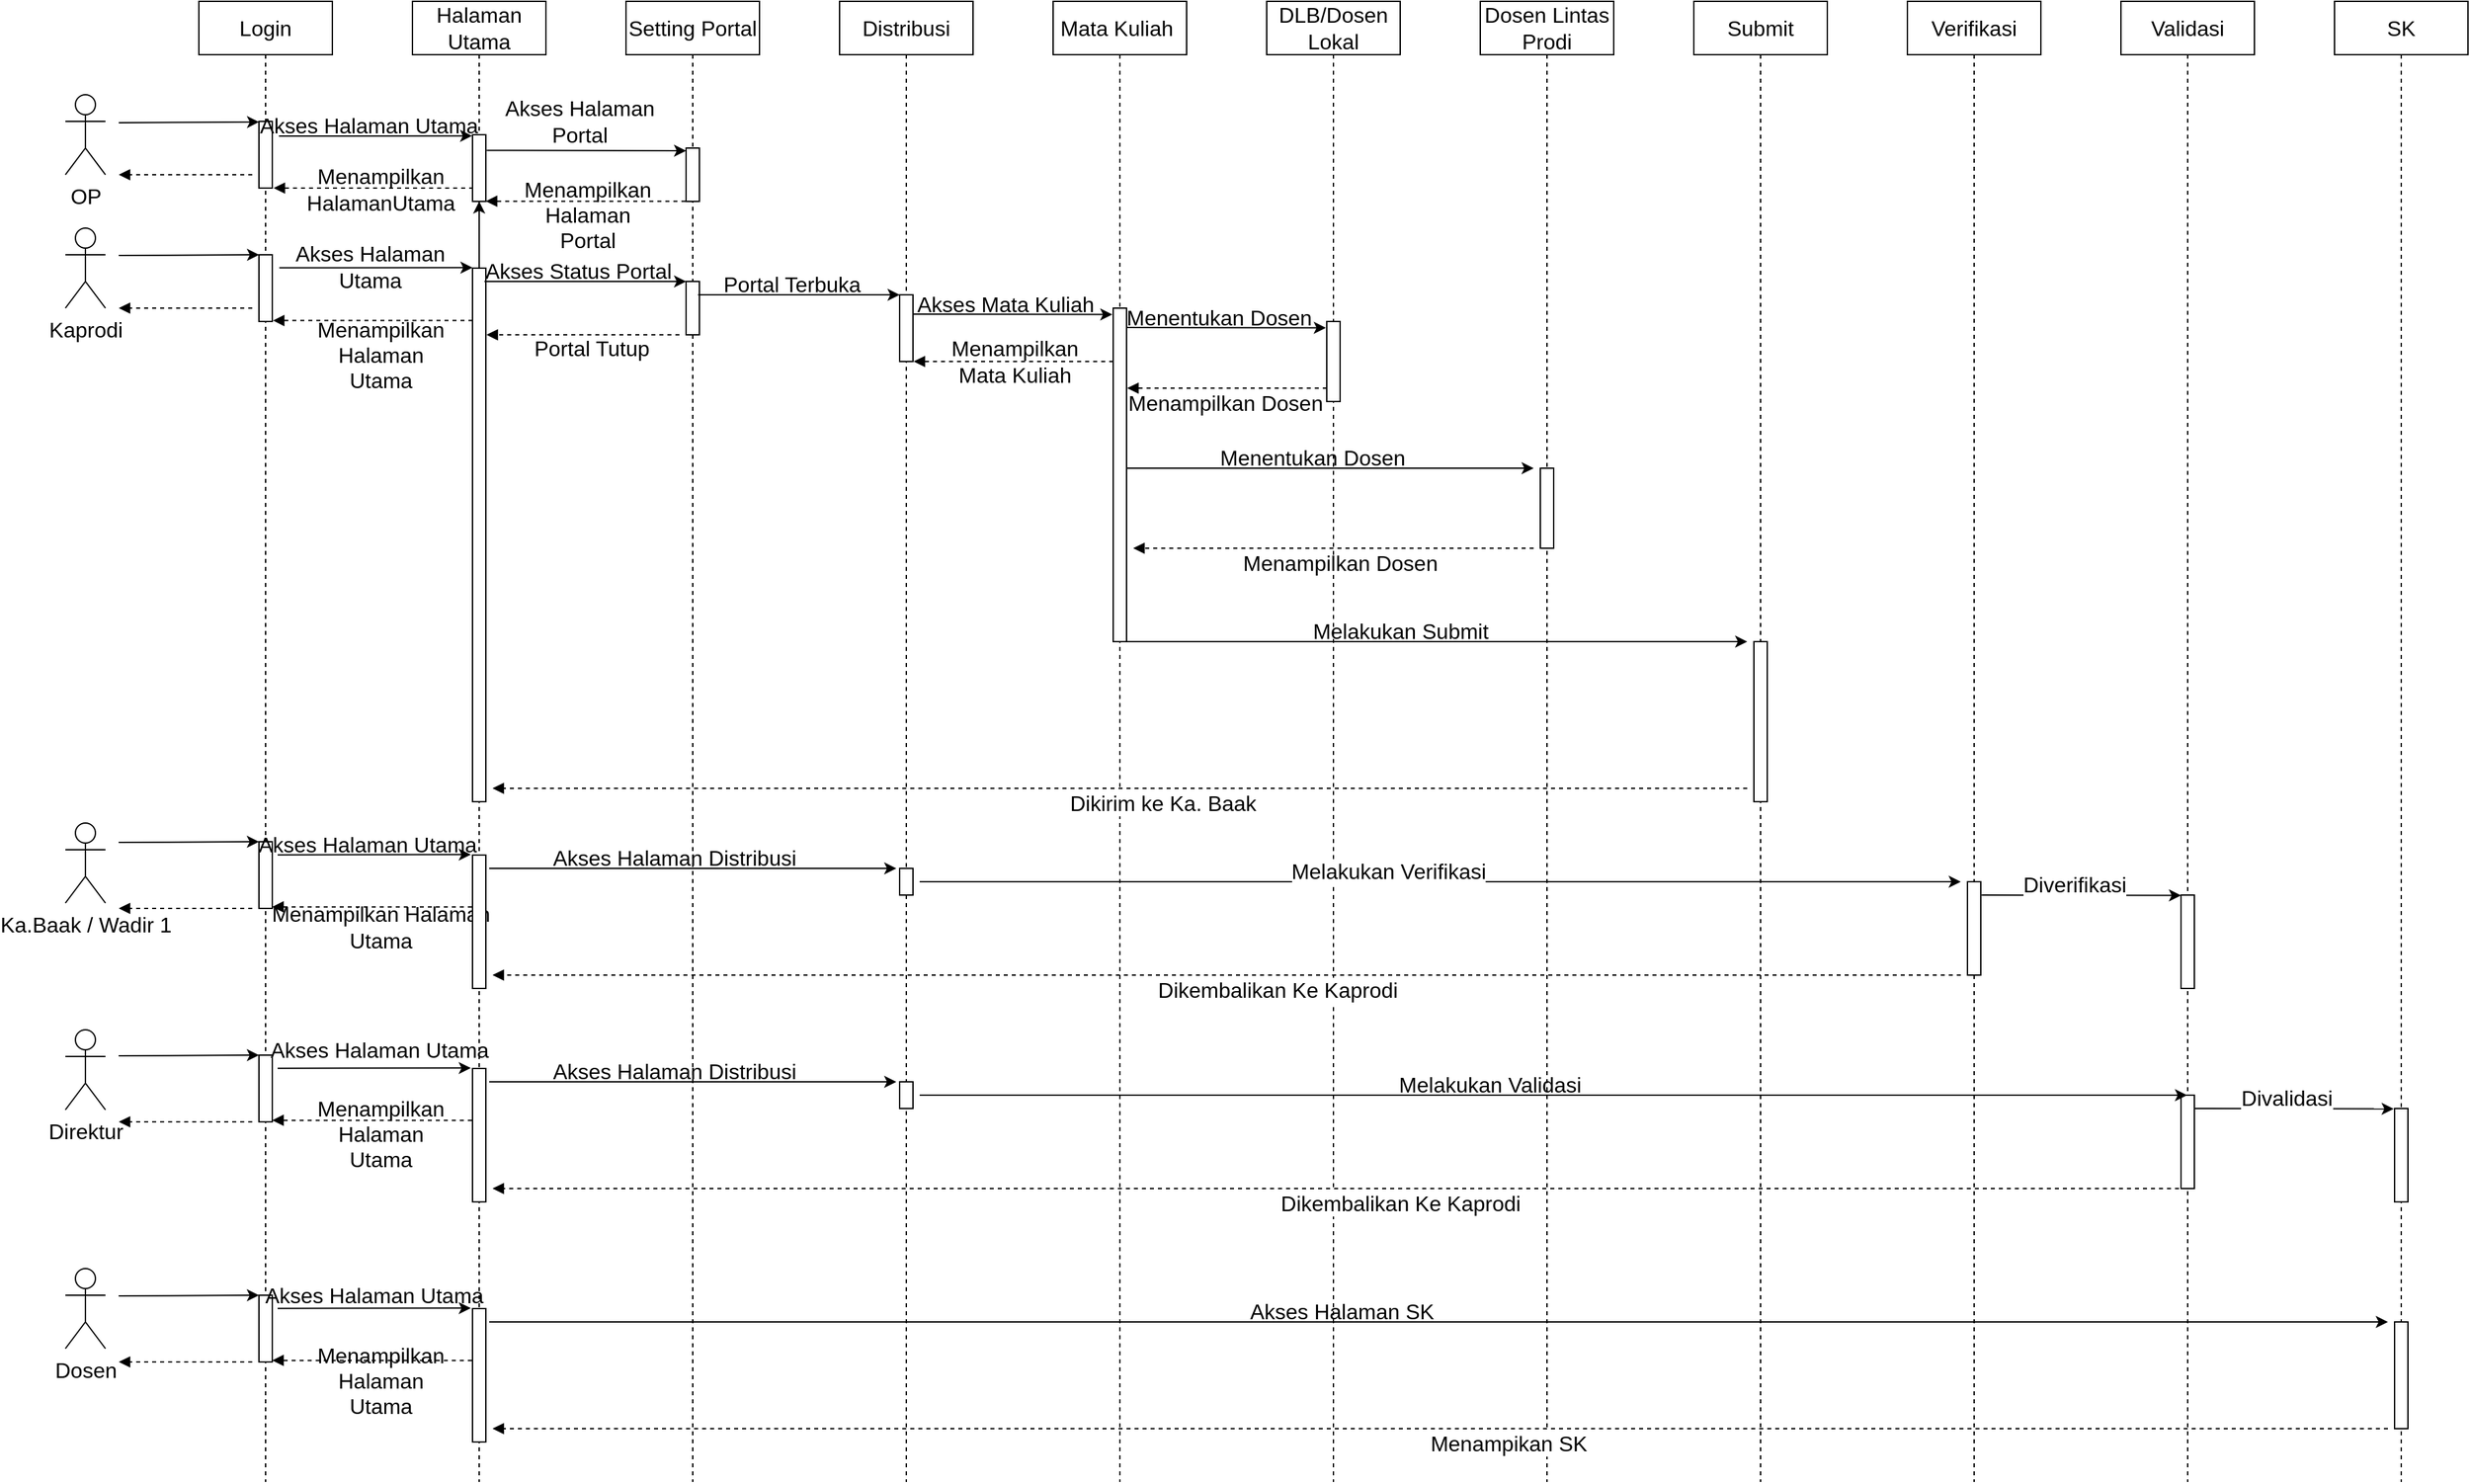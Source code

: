 <mxfile version="16.5.1" type="device"><diagram id="aDqtxplYWgyUtI65e_rZ" name="Page-1"><mxGraphModel dx="2170" dy="1408" grid="1" gridSize="10" guides="1" tooltips="1" connect="1" arrows="1" fold="1" page="1" pageScale="1" pageWidth="827" pageHeight="1169" math="0" shadow="0"><root><mxCell id="0"/><mxCell id="1" parent="0"/><mxCell id="K8cUr4ATKNlt2smM0Zuc-5" value="Login" style="shape=umlLifeline;perimeter=lifelinePerimeter;whiteSpace=wrap;html=1;container=1;collapsible=0;recursiveResize=0;outlineConnect=0;fontSize=16;" vertex="1" parent="1"><mxGeometry x="170" y="10" width="100" height="1110" as="geometry"/></mxCell><mxCell id="K8cUr4ATKNlt2smM0Zuc-6" value="" style="html=1;points=[];perimeter=orthogonalPerimeter;fontSize=16;" vertex="1" parent="K8cUr4ATKNlt2smM0Zuc-5"><mxGeometry x="45" y="90" width="10" height="50" as="geometry"/></mxCell><mxCell id="K8cUr4ATKNlt2smM0Zuc-42" value="" style="html=1;points=[];perimeter=orthogonalPerimeter;fontSize=16;" vertex="1" parent="K8cUr4ATKNlt2smM0Zuc-5"><mxGeometry x="45" y="190" width="10" height="50" as="geometry"/></mxCell><mxCell id="K8cUr4ATKNlt2smM0Zuc-49" value="" style="html=1;verticalAlign=bottom;labelBackgroundColor=none;endArrow=block;endFill=1;dashed=1;rounded=0;fontSize=16;" edge="1" parent="K8cUr4ATKNlt2smM0Zuc-5"><mxGeometry width="160" relative="1" as="geometry"><mxPoint x="40.0" y="230" as="sourcePoint"/><mxPoint x="-60" y="230" as="targetPoint"/></mxGeometry></mxCell><mxCell id="K8cUr4ATKNlt2smM0Zuc-110" value="" style="html=1;points=[];perimeter=orthogonalPerimeter;fontSize=16;" vertex="1" parent="K8cUr4ATKNlt2smM0Zuc-5"><mxGeometry x="45" y="630" width="10" height="50" as="geometry"/></mxCell><mxCell id="K8cUr4ATKNlt2smM0Zuc-113" style="edgeStyle=none;rounded=0;orthogonalLoop=1;jettySize=auto;html=1;entryX=0.01;entryY=0.009;entryDx=0;entryDy=0;entryPerimeter=0;fontSize=16;" edge="1" parent="K8cUr4ATKNlt2smM0Zuc-5"><mxGeometry relative="1" as="geometry"><mxPoint x="-60.1" y="630.55" as="sourcePoint"/><mxPoint x="45.0" y="630.0" as="targetPoint"/></mxGeometry></mxCell><mxCell id="K8cUr4ATKNlt2smM0Zuc-128" value="" style="endArrow=classic;html=1;rounded=0;entryX=-0.027;entryY=0.017;entryDx=0;entryDy=0;entryPerimeter=0;fontSize=16;" edge="1" parent="K8cUr4ATKNlt2smM0Zuc-5"><mxGeometry width="50" height="50" relative="1" as="geometry"><mxPoint x="59" y="639.82" as="sourcePoint"/><mxPoint x="203.73" y="639.67" as="targetPoint"/><Array as="points"/></mxGeometry></mxCell><mxCell id="K8cUr4ATKNlt2smM0Zuc-129" value="Akses Halaman Utama" style="edgeLabel;html=1;align=center;verticalAlign=middle;resizable=0;points=[];fontSize=16;labelBackgroundColor=none;" vertex="1" connectable="0" parent="K8cUr4ATKNlt2smM0Zuc-128"><mxGeometry x="-0.105" relative="1" as="geometry"><mxPoint x="2" y="-8" as="offset"/></mxGeometry></mxCell><mxCell id="K8cUr4ATKNlt2smM0Zuc-130" value="" style="html=1;verticalAlign=bottom;labelBackgroundColor=none;endArrow=block;endFill=1;dashed=1;rounded=0;fontSize=16;" edge="1" parent="K8cUr4ATKNlt2smM0Zuc-5"><mxGeometry width="160" relative="1" as="geometry"><mxPoint x="204.5" y="678.82" as="sourcePoint"/><mxPoint x="55" y="678.82" as="targetPoint"/></mxGeometry></mxCell><mxCell id="K8cUr4ATKNlt2smM0Zuc-131" value="Menampilkan Halaman&lt;br style=&quot;font-size: 16px;&quot;&gt;Utama" style="edgeLabel;html=1;align=center;verticalAlign=middle;resizable=0;points=[];fontSize=16;labelBackgroundColor=none;" vertex="1" connectable="0" parent="K8cUr4ATKNlt2smM0Zuc-130"><mxGeometry x="-0.078" y="1" relative="1" as="geometry"><mxPoint y="14" as="offset"/></mxGeometry></mxCell><mxCell id="K8cUr4ATKNlt2smM0Zuc-7" value="Halaman Utama" style="shape=umlLifeline;perimeter=lifelinePerimeter;whiteSpace=wrap;html=1;container=1;collapsible=0;recursiveResize=0;outlineConnect=0;fontSize=16;" vertex="1" parent="1"><mxGeometry x="330" y="10" width="100" height="1110" as="geometry"/></mxCell><mxCell id="K8cUr4ATKNlt2smM0Zuc-8" value="" style="html=1;points=[];perimeter=orthogonalPerimeter;fontSize=16;" vertex="1" parent="K8cUr4ATKNlt2smM0Zuc-7"><mxGeometry x="45" y="100" width="10" height="50" as="geometry"/></mxCell><mxCell id="K8cUr4ATKNlt2smM0Zuc-117" value="" style="edgeStyle=none;rounded=0;orthogonalLoop=1;jettySize=auto;html=1;fontSize=16;" edge="1" parent="K8cUr4ATKNlt2smM0Zuc-7" source="K8cUr4ATKNlt2smM0Zuc-50" target="K8cUr4ATKNlt2smM0Zuc-8"><mxGeometry relative="1" as="geometry"/></mxCell><mxCell id="K8cUr4ATKNlt2smM0Zuc-50" value="" style="html=1;points=[];perimeter=orthogonalPerimeter;fontSize=16;" vertex="1" parent="K8cUr4ATKNlt2smM0Zuc-7"><mxGeometry x="45" y="200" width="10" height="400" as="geometry"/></mxCell><mxCell id="K8cUr4ATKNlt2smM0Zuc-60" value="" style="endArrow=classic;html=1;rounded=0;entryX=-0.027;entryY=0.017;entryDx=0;entryDy=0;entryPerimeter=0;fontSize=16;" edge="1" parent="K8cUr4ATKNlt2smM0Zuc-7"><mxGeometry width="50" height="50" relative="1" as="geometry"><mxPoint x="-99.73" y="199.79" as="sourcePoint"/><mxPoint x="45.0" y="199.64" as="targetPoint"/><Array as="points"/></mxGeometry></mxCell><mxCell id="K8cUr4ATKNlt2smM0Zuc-61" value="Akses Halaman&lt;br&gt;Utama" style="edgeLabel;html=1;align=center;verticalAlign=middle;resizable=0;points=[];fontSize=16;labelBackgroundColor=none;" vertex="1" connectable="0" parent="K8cUr4ATKNlt2smM0Zuc-60"><mxGeometry x="-0.105" relative="1" as="geometry"><mxPoint x="2" y="-1" as="offset"/></mxGeometry></mxCell><mxCell id="K8cUr4ATKNlt2smM0Zuc-118" value="" style="html=1;points=[];perimeter=orthogonalPerimeter;fontSize=16;" vertex="1" parent="K8cUr4ATKNlt2smM0Zuc-7"><mxGeometry x="45" y="640" width="10" height="100" as="geometry"/></mxCell><mxCell id="K8cUr4ATKNlt2smM0Zuc-9" value="Setting Portal" style="shape=umlLifeline;perimeter=lifelinePerimeter;whiteSpace=wrap;html=1;container=1;collapsible=0;recursiveResize=0;outlineConnect=0;fontSize=16;" vertex="1" parent="1"><mxGeometry x="490" y="10" width="100" height="1110" as="geometry"/></mxCell><mxCell id="K8cUr4ATKNlt2smM0Zuc-10" value="" style="html=1;points=[];perimeter=orthogonalPerimeter;fontSize=16;" vertex="1" parent="K8cUr4ATKNlt2smM0Zuc-9"><mxGeometry x="45" y="110" width="10" height="40" as="geometry"/></mxCell><mxCell id="K8cUr4ATKNlt2smM0Zuc-55" value="" style="html=1;points=[];perimeter=orthogonalPerimeter;fontSize=16;" vertex="1" parent="K8cUr4ATKNlt2smM0Zuc-9"><mxGeometry x="45" y="210" width="10" height="40" as="geometry"/></mxCell><mxCell id="K8cUr4ATKNlt2smM0Zuc-51" value="" style="endArrow=classic;html=1;rounded=0;entryX=-0.027;entryY=0.017;entryDx=0;entryDy=0;entryPerimeter=0;exitX=0.9;exitY=0.2;exitDx=0;exitDy=0;exitPerimeter=0;fontSize=16;" edge="1" parent="K8cUr4ATKNlt2smM0Zuc-9"><mxGeometry width="50" height="50" relative="1" as="geometry"><mxPoint x="-106" y="210" as="sourcePoint"/><mxPoint x="45" y="210.0" as="targetPoint"/><Array as="points"/></mxGeometry></mxCell><mxCell id="K8cUr4ATKNlt2smM0Zuc-52" value="Akses Status Portal" style="edgeLabel;html=1;align=center;verticalAlign=middle;resizable=0;points=[];fontSize=16;labelBackgroundColor=none;" vertex="1" connectable="0" parent="K8cUr4ATKNlt2smM0Zuc-51"><mxGeometry x="-0.105" relative="1" as="geometry"><mxPoint x="2" y="-8" as="offset"/></mxGeometry></mxCell><mxCell id="K8cUr4ATKNlt2smM0Zuc-11" value="Distribusi" style="shape=umlLifeline;perimeter=lifelinePerimeter;whiteSpace=wrap;html=1;container=1;collapsible=0;recursiveResize=0;outlineConnect=0;fontSize=16;" vertex="1" parent="1"><mxGeometry x="650" y="10" width="100" height="1110" as="geometry"/></mxCell><mxCell id="K8cUr4ATKNlt2smM0Zuc-12" value="" style="html=1;points=[];perimeter=orthogonalPerimeter;fontSize=16;" vertex="1" parent="K8cUr4ATKNlt2smM0Zuc-11"><mxGeometry x="45" y="220" width="10" height="50" as="geometry"/></mxCell><mxCell id="K8cUr4ATKNlt2smM0Zuc-56" value="" style="endArrow=classic;html=1;rounded=0;entryX=-0.027;entryY=0.017;entryDx=0;entryDy=0;entryPerimeter=0;exitX=0.9;exitY=0.2;exitDx=0;exitDy=0;exitPerimeter=0;fontSize=16;" edge="1" parent="K8cUr4ATKNlt2smM0Zuc-11"><mxGeometry width="50" height="50" relative="1" as="geometry"><mxPoint x="-106.0" y="220" as="sourcePoint"/><mxPoint x="45" y="220" as="targetPoint"/><Array as="points"/></mxGeometry></mxCell><mxCell id="K8cUr4ATKNlt2smM0Zuc-57" value="Portal Terbuka" style="edgeLabel;html=1;align=center;verticalAlign=middle;resizable=0;points=[];fontSize=16;labelBackgroundColor=none;" vertex="1" connectable="0" parent="K8cUr4ATKNlt2smM0Zuc-56"><mxGeometry x="-0.105" relative="1" as="geometry"><mxPoint x="2" y="-8" as="offset"/></mxGeometry></mxCell><mxCell id="K8cUr4ATKNlt2smM0Zuc-132" value="" style="html=1;points=[];perimeter=orthogonalPerimeter;fontSize=16;" vertex="1" parent="K8cUr4ATKNlt2smM0Zuc-11"><mxGeometry x="45" y="650" width="10" height="20" as="geometry"/></mxCell><mxCell id="K8cUr4ATKNlt2smM0Zuc-13" value="Mata Kuliah&amp;nbsp;" style="shape=umlLifeline;perimeter=lifelinePerimeter;whiteSpace=wrap;html=1;container=1;collapsible=0;recursiveResize=0;outlineConnect=0;fontSize=16;" vertex="1" parent="1"><mxGeometry x="810" y="10" width="100" height="1110" as="geometry"/></mxCell><mxCell id="K8cUr4ATKNlt2smM0Zuc-15" value="DLB/Dosen Lokal" style="shape=umlLifeline;perimeter=lifelinePerimeter;whiteSpace=wrap;html=1;container=1;collapsible=0;recursiveResize=0;outlineConnect=0;fontSize=16;" vertex="1" parent="1"><mxGeometry x="970" y="10" width="100" height="1110" as="geometry"/></mxCell><mxCell id="K8cUr4ATKNlt2smM0Zuc-16" value="" style="html=1;points=[];perimeter=orthogonalPerimeter;fontSize=16;" vertex="1" parent="K8cUr4ATKNlt2smM0Zuc-15"><mxGeometry x="45" y="240" width="10" height="60" as="geometry"/></mxCell><mxCell id="K8cUr4ATKNlt2smM0Zuc-17" value="Dosen Lintas Prodi" style="shape=umlLifeline;perimeter=lifelinePerimeter;whiteSpace=wrap;html=1;container=1;collapsible=0;recursiveResize=0;outlineConnect=0;fontSize=16;" vertex="1" parent="1"><mxGeometry x="1130" y="10" width="100" height="1110" as="geometry"/></mxCell><mxCell id="K8cUr4ATKNlt2smM0Zuc-19" value="Submit" style="shape=umlLifeline;perimeter=lifelinePerimeter;whiteSpace=wrap;html=1;container=1;collapsible=0;recursiveResize=0;outlineConnect=0;fontSize=16;" vertex="1" parent="1"><mxGeometry x="1290" y="10" width="100" height="1110" as="geometry"/></mxCell><mxCell id="K8cUr4ATKNlt2smM0Zuc-21" value="Verifikasi" style="shape=umlLifeline;perimeter=lifelinePerimeter;whiteSpace=wrap;html=1;container=1;collapsible=0;recursiveResize=0;outlineConnect=0;fontSize=16;" vertex="1" parent="1"><mxGeometry x="1450" y="10" width="100" height="1110" as="geometry"/></mxCell><mxCell id="K8cUr4ATKNlt2smM0Zuc-22" value="" style="html=1;points=[];perimeter=orthogonalPerimeter;fontSize=16;" vertex="1" parent="K8cUr4ATKNlt2smM0Zuc-21"><mxGeometry x="45" y="660" width="10" height="70" as="geometry"/></mxCell><mxCell id="K8cUr4ATKNlt2smM0Zuc-29" style="edgeStyle=none;rounded=0;orthogonalLoop=1;jettySize=auto;html=1;entryX=0.01;entryY=0.009;entryDx=0;entryDy=0;entryPerimeter=0;fontSize=16;" edge="1" parent="1" target="K8cUr4ATKNlt2smM0Zuc-6"><mxGeometry relative="1" as="geometry"><mxPoint x="110" y="101" as="sourcePoint"/><mxPoint x="210" y="110" as="targetPoint"/></mxGeometry></mxCell><mxCell id="K8cUr4ATKNlt2smM0Zuc-24" value="OP" style="shape=umlActor;verticalLabelPosition=bottom;verticalAlign=top;html=1;outlineConnect=0;fontSize=16;" vertex="1" parent="1"><mxGeometry x="70" y="80" width="30" height="60" as="geometry"/></mxCell><mxCell id="K8cUr4ATKNlt2smM0Zuc-31" value="" style="html=1;verticalAlign=bottom;labelBackgroundColor=none;endArrow=block;endFill=1;dashed=1;rounded=0;fontSize=16;" edge="1" parent="1"><mxGeometry width="160" relative="1" as="geometry"><mxPoint x="210" y="140" as="sourcePoint"/><mxPoint x="110" y="140" as="targetPoint"/></mxGeometry></mxCell><mxCell id="K8cUr4ATKNlt2smM0Zuc-32" value="" style="endArrow=classic;html=1;rounded=0;entryX=-0.027;entryY=0.017;entryDx=0;entryDy=0;entryPerimeter=0;fontSize=16;" edge="1" parent="1" target="K8cUr4ATKNlt2smM0Zuc-8"><mxGeometry width="50" height="50" relative="1" as="geometry"><mxPoint x="230" y="111" as="sourcePoint"/><mxPoint x="330" y="110" as="targetPoint"/><Array as="points"/></mxGeometry></mxCell><mxCell id="K8cUr4ATKNlt2smM0Zuc-33" value="Akses Halaman Utama" style="edgeLabel;html=1;align=center;verticalAlign=middle;resizable=0;points=[];fontSize=16;labelBackgroundColor=none;" vertex="1" connectable="0" parent="K8cUr4ATKNlt2smM0Zuc-32"><mxGeometry x="-0.105" relative="1" as="geometry"><mxPoint x="2" y="-8" as="offset"/></mxGeometry></mxCell><mxCell id="K8cUr4ATKNlt2smM0Zuc-34" value="" style="html=1;verticalAlign=bottom;labelBackgroundColor=none;endArrow=block;endFill=1;dashed=1;rounded=0;fontSize=16;" edge="1" parent="1"><mxGeometry width="160" relative="1" as="geometry"><mxPoint x="375.5" y="150" as="sourcePoint"/><mxPoint x="226" y="150" as="targetPoint"/></mxGeometry></mxCell><mxCell id="K8cUr4ATKNlt2smM0Zuc-36" value="Menampilkan &lt;br&gt;HalamanUtama" style="edgeLabel;html=1;align=center;verticalAlign=middle;resizable=0;points=[];fontSize=16;labelBackgroundColor=none;" vertex="1" connectable="0" parent="K8cUr4ATKNlt2smM0Zuc-34"><mxGeometry x="-0.078" y="1" relative="1" as="geometry"><mxPoint x="-1" as="offset"/></mxGeometry></mxCell><mxCell id="K8cUr4ATKNlt2smM0Zuc-37" value="" style="endArrow=classic;html=1;rounded=0;exitX=1.04;exitY=0.098;exitDx=0;exitDy=0;exitPerimeter=0;entryX=-0.027;entryY=0.017;entryDx=0;entryDy=0;entryPerimeter=0;fontSize=16;" edge="1" parent="1"><mxGeometry width="50" height="50" relative="1" as="geometry"><mxPoint x="385.67" y="121.76" as="sourcePoint"/><mxPoint x="535" y="122.04" as="targetPoint"/><Array as="points"/></mxGeometry></mxCell><mxCell id="K8cUr4ATKNlt2smM0Zuc-38" value="Akses Halaman &lt;br&gt;Portal" style="edgeLabel;html=1;align=center;verticalAlign=middle;resizable=0;points=[];fontSize=16;labelBackgroundColor=none;" vertex="1" connectable="0" parent="K8cUr4ATKNlt2smM0Zuc-37"><mxGeometry x="-0.105" relative="1" as="geometry"><mxPoint x="2" y="-22" as="offset"/></mxGeometry></mxCell><mxCell id="K8cUr4ATKNlt2smM0Zuc-40" value="" style="html=1;verticalAlign=bottom;labelBackgroundColor=none;endArrow=block;endFill=1;dashed=1;rounded=0;fontSize=16;" edge="1" parent="1"><mxGeometry width="160" relative="1" as="geometry"><mxPoint x="534.5" y="159.82" as="sourcePoint"/><mxPoint x="385" y="159.82" as="targetPoint"/></mxGeometry></mxCell><mxCell id="K8cUr4ATKNlt2smM0Zuc-41" value="Menampilkan &lt;br&gt;Halaman&lt;br style=&quot;font-size: 16px&quot;&gt;Portal" style="edgeLabel;html=1;align=center;verticalAlign=middle;resizable=0;points=[];fontSize=16;labelBackgroundColor=none;" vertex="1" connectable="0" parent="K8cUr4ATKNlt2smM0Zuc-40"><mxGeometry x="-0.078" y="1" relative="1" as="geometry"><mxPoint x="-5" y="9" as="offset"/></mxGeometry></mxCell><mxCell id="K8cUr4ATKNlt2smM0Zuc-46" value="Kaprodi" style="shape=umlActor;verticalLabelPosition=bottom;verticalAlign=top;html=1;outlineConnect=0;fontSize=16;" vertex="1" parent="1"><mxGeometry x="70" y="180" width="30" height="60" as="geometry"/></mxCell><mxCell id="K8cUr4ATKNlt2smM0Zuc-48" style="edgeStyle=none;rounded=0;orthogonalLoop=1;jettySize=auto;html=1;entryX=0.01;entryY=0.009;entryDx=0;entryDy=0;entryPerimeter=0;fontSize=16;" edge="1" parent="1"><mxGeometry relative="1" as="geometry"><mxPoint x="110" y="200.55" as="sourcePoint"/><mxPoint x="215.1" y="200.0" as="targetPoint"/></mxGeometry></mxCell><mxCell id="K8cUr4ATKNlt2smM0Zuc-62" value="" style="html=1;verticalAlign=bottom;labelBackgroundColor=none;endArrow=block;endFill=1;dashed=1;rounded=0;fontSize=16;" edge="1" parent="1"><mxGeometry width="160" relative="1" as="geometry"><mxPoint x="375.0" y="249.29" as="sourcePoint"/><mxPoint x="225.5" y="249.29" as="targetPoint"/></mxGeometry></mxCell><mxCell id="K8cUr4ATKNlt2smM0Zuc-63" value="Menampilkan &lt;br&gt;Halaman&lt;br style=&quot;font-size: 16px&quot;&gt;Utama" style="edgeLabel;html=1;align=center;verticalAlign=middle;resizable=0;points=[];fontSize=16;labelBackgroundColor=none;" vertex="1" connectable="0" parent="K8cUr4ATKNlt2smM0Zuc-62"><mxGeometry x="-0.078" y="1" relative="1" as="geometry"><mxPoint y="24" as="offset"/></mxGeometry></mxCell><mxCell id="K8cUr4ATKNlt2smM0Zuc-53" value="" style="html=1;verticalAlign=bottom;labelBackgroundColor=none;endArrow=block;endFill=1;dashed=1;rounded=0;fontSize=16;" edge="1" parent="1"><mxGeometry width="160" relative="1" as="geometry"><mxPoint x="530" y="260" as="sourcePoint"/><mxPoint x="385.5" y="260" as="targetPoint"/></mxGeometry></mxCell><mxCell id="K8cUr4ATKNlt2smM0Zuc-54" value="Portal Tutup" style="edgeLabel;html=1;align=center;verticalAlign=middle;resizable=0;points=[];fontSize=16;labelBackgroundColor=none;" vertex="1" connectable="0" parent="K8cUr4ATKNlt2smM0Zuc-53"><mxGeometry x="-0.078" y="1" relative="1" as="geometry"><mxPoint y="9" as="offset"/></mxGeometry></mxCell><mxCell id="K8cUr4ATKNlt2smM0Zuc-14" value="" style="html=1;points=[];perimeter=orthogonalPerimeter;fontSize=16;" vertex="1" parent="1"><mxGeometry x="855" y="240" width="10" height="250" as="geometry"/></mxCell><mxCell id="K8cUr4ATKNlt2smM0Zuc-65" value="" style="endArrow=classic;html=1;rounded=0;exitX=1.04;exitY=0.098;exitDx=0;exitDy=0;exitPerimeter=0;entryX=-0.027;entryY=0.017;entryDx=0;entryDy=0;entryPerimeter=0;fontSize=16;" edge="1" parent="1"><mxGeometry width="50" height="50" relative="1" as="geometry"><mxPoint x="705" y="244.5" as="sourcePoint"/><mxPoint x="854.33" y="244.78" as="targetPoint"/><Array as="points"/></mxGeometry></mxCell><mxCell id="K8cUr4ATKNlt2smM0Zuc-66" value="Akses Mata Kuliah" style="edgeLabel;html=1;align=center;verticalAlign=middle;resizable=0;points=[];fontSize=16;labelBackgroundColor=none;" vertex="1" connectable="0" parent="K8cUr4ATKNlt2smM0Zuc-65"><mxGeometry x="-0.105" relative="1" as="geometry"><mxPoint x="2" y="-8" as="offset"/></mxGeometry></mxCell><mxCell id="K8cUr4ATKNlt2smM0Zuc-68" value="" style="html=1;verticalAlign=bottom;labelBackgroundColor=none;endArrow=block;endFill=1;dashed=1;rounded=0;fontSize=16;" edge="1" parent="1"><mxGeometry width="160" relative="1" as="geometry"><mxPoint x="855" y="280.0" as="sourcePoint"/><mxPoint x="705.5" y="280.0" as="targetPoint"/></mxGeometry></mxCell><mxCell id="K8cUr4ATKNlt2smM0Zuc-69" value="Menampilkan &lt;br&gt;Mata Kuliah" style="edgeLabel;html=1;align=center;verticalAlign=middle;resizable=0;points=[];fontSize=16;labelBackgroundColor=none;" vertex="1" connectable="0" parent="K8cUr4ATKNlt2smM0Zuc-68"><mxGeometry x="-0.078" y="1" relative="1" as="geometry"><mxPoint x="-5" y="-1" as="offset"/></mxGeometry></mxCell><mxCell id="K8cUr4ATKNlt2smM0Zuc-75" value="" style="endArrow=classic;html=1;rounded=0;exitX=1.04;exitY=0.098;exitDx=0;exitDy=0;exitPerimeter=0;entryX=-0.027;entryY=0.017;entryDx=0;entryDy=0;entryPerimeter=0;fontSize=16;" edge="1" parent="1"><mxGeometry width="50" height="50" relative="1" as="geometry"><mxPoint x="865" y="254.5" as="sourcePoint"/><mxPoint x="1014.33" y="254.78" as="targetPoint"/><Array as="points"/></mxGeometry></mxCell><mxCell id="K8cUr4ATKNlt2smM0Zuc-76" value="Menentukan Dosen" style="edgeLabel;html=1;align=center;verticalAlign=middle;resizable=0;points=[];fontSize=16;labelBackgroundColor=none;" vertex="1" connectable="0" parent="K8cUr4ATKNlt2smM0Zuc-75"><mxGeometry x="-0.105" relative="1" as="geometry"><mxPoint x="2" y="-8" as="offset"/></mxGeometry></mxCell><mxCell id="K8cUr4ATKNlt2smM0Zuc-77" value="" style="html=1;verticalAlign=bottom;labelBackgroundColor=none;endArrow=block;endFill=1;dashed=1;rounded=0;fontSize=16;" edge="1" parent="1"><mxGeometry width="160" relative="1" as="geometry"><mxPoint x="1015" y="300" as="sourcePoint"/><mxPoint x="865.5" y="300" as="targetPoint"/></mxGeometry></mxCell><mxCell id="K8cUr4ATKNlt2smM0Zuc-78" value="Menampilkan Dosen&amp;nbsp;" style="edgeLabel;html=1;align=center;verticalAlign=middle;resizable=0;points=[];fontSize=16;labelBackgroundColor=none;" vertex="1" connectable="0" parent="K8cUr4ATKNlt2smM0Zuc-77"><mxGeometry x="-0.078" y="1" relative="1" as="geometry"><mxPoint x="-5" y="10" as="offset"/></mxGeometry></mxCell><mxCell id="K8cUr4ATKNlt2smM0Zuc-18" value="" style="html=1;points=[];perimeter=orthogonalPerimeter;fontSize=16;" vertex="1" parent="1"><mxGeometry x="1175" y="360" width="10" height="60" as="geometry"/></mxCell><mxCell id="K8cUr4ATKNlt2smM0Zuc-83" value="" style="endArrow=classic;html=1;rounded=0;exitX=1.04;exitY=0.098;exitDx=0;exitDy=0;exitPerimeter=0;fontSize=16;" edge="1" parent="1"><mxGeometry width="50" height="50" relative="1" as="geometry"><mxPoint x="865" y="360" as="sourcePoint"/><mxPoint x="1170" y="360" as="targetPoint"/><Array as="points"/></mxGeometry></mxCell><mxCell id="K8cUr4ATKNlt2smM0Zuc-84" value="Menentukan Dosen" style="edgeLabel;html=1;align=center;verticalAlign=middle;resizable=0;points=[];fontSize=16;labelBackgroundColor=none;" vertex="1" connectable="0" parent="K8cUr4ATKNlt2smM0Zuc-83"><mxGeometry x="-0.105" relative="1" as="geometry"><mxPoint x="2" y="-8" as="offset"/></mxGeometry></mxCell><mxCell id="K8cUr4ATKNlt2smM0Zuc-85" value="" style="html=1;verticalAlign=bottom;labelBackgroundColor=none;endArrow=block;endFill=1;dashed=1;rounded=0;fontSize=16;" edge="1" parent="1"><mxGeometry width="160" relative="1" as="geometry"><mxPoint x="1170" y="420" as="sourcePoint"/><mxPoint x="870" y="420" as="targetPoint"/></mxGeometry></mxCell><mxCell id="K8cUr4ATKNlt2smM0Zuc-86" value="Menampilkan Dosen&amp;nbsp;" style="edgeLabel;html=1;align=center;verticalAlign=middle;resizable=0;points=[];fontSize=16;labelBackgroundColor=none;" vertex="1" connectable="0" parent="K8cUr4ATKNlt2smM0Zuc-85"><mxGeometry x="-0.078" y="1" relative="1" as="geometry"><mxPoint x="-5" y="10" as="offset"/></mxGeometry></mxCell><mxCell id="K8cUr4ATKNlt2smM0Zuc-20" value="" style="html=1;points=[];perimeter=orthogonalPerimeter;fontSize=16;" vertex="1" parent="1"><mxGeometry x="1335" y="490" width="10" height="120" as="geometry"/></mxCell><mxCell id="K8cUr4ATKNlt2smM0Zuc-87" value="" style="endArrow=classic;html=1;rounded=0;exitX=1.04;exitY=0.098;exitDx=0;exitDy=0;exitPerimeter=0;fontSize=16;" edge="1" parent="1"><mxGeometry width="50" height="50" relative="1" as="geometry"><mxPoint x="855" y="490" as="sourcePoint"/><mxPoint x="1330" y="490" as="targetPoint"/><Array as="points"/></mxGeometry></mxCell><mxCell id="K8cUr4ATKNlt2smM0Zuc-88" value="Melakukan Submit" style="edgeLabel;html=1;align=center;verticalAlign=middle;resizable=0;points=[];fontSize=16;labelBackgroundColor=none;" vertex="1" connectable="0" parent="K8cUr4ATKNlt2smM0Zuc-87"><mxGeometry x="-0.105" relative="1" as="geometry"><mxPoint x="2" y="-8" as="offset"/></mxGeometry></mxCell><mxCell id="K8cUr4ATKNlt2smM0Zuc-89" value="" style="html=1;verticalAlign=bottom;labelBackgroundColor=none;endArrow=block;endFill=1;dashed=1;rounded=0;fontSize=16;" edge="1" parent="1"><mxGeometry width="160" relative="1" as="geometry"><mxPoint x="1330" y="600" as="sourcePoint"/><mxPoint x="390" y="600" as="targetPoint"/></mxGeometry></mxCell><mxCell id="K8cUr4ATKNlt2smM0Zuc-90" value="Dikirim ke Ka. Baak" style="edgeLabel;html=1;align=center;verticalAlign=middle;resizable=0;points=[];fontSize=16;" vertex="1" connectable="0" parent="K8cUr4ATKNlt2smM0Zuc-89"><mxGeometry x="-0.078" y="1" relative="1" as="geometry"><mxPoint x="-5" y="10" as="offset"/></mxGeometry></mxCell><mxCell id="K8cUr4ATKNlt2smM0Zuc-109" value="Ka.Baak / Wadir 1" style="shape=umlActor;verticalLabelPosition=bottom;verticalAlign=top;html=1;outlineConnect=0;fontSize=16;" vertex="1" parent="1"><mxGeometry x="70" y="626" width="30" height="60" as="geometry"/></mxCell><mxCell id="K8cUr4ATKNlt2smM0Zuc-116" value="" style="html=1;verticalAlign=bottom;labelBackgroundColor=none;endArrow=block;endFill=1;dashed=1;rounded=0;fontSize=16;" edge="1" parent="1"><mxGeometry width="160" relative="1" as="geometry"><mxPoint x="210" y="690" as="sourcePoint"/><mxPoint x="110" y="690" as="targetPoint"/></mxGeometry></mxCell><mxCell id="K8cUr4ATKNlt2smM0Zuc-135" value="" style="endArrow=classic;html=1;rounded=0;exitX=1.04;exitY=0.098;exitDx=0;exitDy=0;exitPerimeter=0;fontSize=16;" edge="1" parent="1"><mxGeometry width="50" height="50" relative="1" as="geometry"><mxPoint x="387.5" y="660" as="sourcePoint"/><mxPoint x="692.5" y="660" as="targetPoint"/><Array as="points"/></mxGeometry></mxCell><mxCell id="K8cUr4ATKNlt2smM0Zuc-136" value="Akses Halaman Distribusi" style="edgeLabel;html=1;align=center;verticalAlign=middle;resizable=0;points=[];fontSize=16;labelBackgroundColor=none;" vertex="1" connectable="0" parent="K8cUr4ATKNlt2smM0Zuc-135"><mxGeometry x="-0.105" relative="1" as="geometry"><mxPoint x="2" y="-8" as="offset"/></mxGeometry></mxCell><mxCell id="K8cUr4ATKNlt2smM0Zuc-137" value="" style="endArrow=classic;html=1;rounded=0;fontSize=16;" edge="1" parent="1"><mxGeometry width="50" height="50" relative="1" as="geometry"><mxPoint x="710" y="670" as="sourcePoint"/><mxPoint x="1490" y="670" as="targetPoint"/><Array as="points"/></mxGeometry></mxCell><mxCell id="K8cUr4ATKNlt2smM0Zuc-138" value="Melakukan Verifikasi" style="edgeLabel;html=1;align=center;verticalAlign=middle;resizable=0;points=[];fontSize=16;" vertex="1" connectable="0" parent="K8cUr4ATKNlt2smM0Zuc-137"><mxGeometry x="-0.105" relative="1" as="geometry"><mxPoint x="2" y="-8" as="offset"/></mxGeometry></mxCell><mxCell id="K8cUr4ATKNlt2smM0Zuc-145" value="Validasi" style="shape=umlLifeline;perimeter=lifelinePerimeter;whiteSpace=wrap;html=1;container=1;collapsible=0;recursiveResize=0;outlineConnect=0;fontSize=16;" vertex="1" parent="1"><mxGeometry x="1610" y="10" width="100" height="1110" as="geometry"/></mxCell><mxCell id="K8cUr4ATKNlt2smM0Zuc-146" value="" style="html=1;points=[];perimeter=orthogonalPerimeter;fontSize=16;" vertex="1" parent="K8cUr4ATKNlt2smM0Zuc-145"><mxGeometry x="45" y="670" width="10" height="70" as="geometry"/></mxCell><mxCell id="K8cUr4ATKNlt2smM0Zuc-152" value="" style="endArrow=classic;html=1;rounded=0;exitX=1.04;exitY=0.098;exitDx=0;exitDy=0;exitPerimeter=0;entryX=-0.027;entryY=0.017;entryDx=0;entryDy=0;entryPerimeter=0;fontSize=16;" edge="1" parent="K8cUr4ATKNlt2smM0Zuc-145"><mxGeometry width="50" height="50" relative="1" as="geometry"><mxPoint x="-104.33" y="670" as="sourcePoint"/><mxPoint x="45" y="670.28" as="targetPoint"/><Array as="points"/></mxGeometry></mxCell><mxCell id="K8cUr4ATKNlt2smM0Zuc-153" value="Diverifikasi" style="edgeLabel;html=1;align=center;verticalAlign=middle;resizable=0;points=[];fontSize=16;" vertex="1" connectable="0" parent="K8cUr4ATKNlt2smM0Zuc-152"><mxGeometry x="-0.105" relative="1" as="geometry"><mxPoint x="2" y="-8" as="offset"/></mxGeometry></mxCell><mxCell id="K8cUr4ATKNlt2smM0Zuc-164" value="" style="html=1;points=[];perimeter=orthogonalPerimeter;fontSize=16;" vertex="1" parent="K8cUr4ATKNlt2smM0Zuc-145"><mxGeometry x="45" y="820" width="10" height="70" as="geometry"/></mxCell><mxCell id="K8cUr4ATKNlt2smM0Zuc-162" value="" style="endArrow=classic;html=1;rounded=0;exitX=1.04;exitY=0.098;exitDx=0;exitDy=0;exitPerimeter=0;entryX=-0.027;entryY=0.017;entryDx=0;entryDy=0;entryPerimeter=0;fontSize=16;" edge="1" parent="K8cUr4ATKNlt2smM0Zuc-145"><mxGeometry width="50" height="50" relative="1" as="geometry"><mxPoint x="55" y="830" as="sourcePoint"/><mxPoint x="204.33" y="830.28" as="targetPoint"/><Array as="points"/></mxGeometry></mxCell><mxCell id="K8cUr4ATKNlt2smM0Zuc-163" value="Divalidasi" style="edgeLabel;html=1;align=center;verticalAlign=middle;resizable=0;points=[];fontSize=16;" vertex="1" connectable="0" parent="K8cUr4ATKNlt2smM0Zuc-162"><mxGeometry x="-0.105" relative="1" as="geometry"><mxPoint x="2" y="-8" as="offset"/></mxGeometry></mxCell><mxCell id="K8cUr4ATKNlt2smM0Zuc-158" value="" style="html=1;verticalAlign=bottom;labelBackgroundColor=none;endArrow=block;endFill=1;dashed=1;rounded=0;fontSize=16;" edge="1" parent="1"><mxGeometry width="160" relative="1" as="geometry"><mxPoint x="1490" y="740" as="sourcePoint"/><mxPoint x="390" y="740" as="targetPoint"/></mxGeometry></mxCell><mxCell id="K8cUr4ATKNlt2smM0Zuc-159" value="Dikembalikan Ke Kaprodi" style="edgeLabel;html=1;align=center;verticalAlign=middle;resizable=0;points=[];fontSize=16;" vertex="1" connectable="0" parent="K8cUr4ATKNlt2smM0Zuc-158"><mxGeometry x="-0.078" y="1" relative="1" as="geometry"><mxPoint x="-5" y="10" as="offset"/></mxGeometry></mxCell><mxCell id="K8cUr4ATKNlt2smM0Zuc-160" value="SK" style="shape=umlLifeline;perimeter=lifelinePerimeter;whiteSpace=wrap;html=1;container=1;collapsible=0;recursiveResize=0;outlineConnect=0;fontSize=16;" vertex="1" parent="1"><mxGeometry x="1770" y="10" width="100" height="1110" as="geometry"/></mxCell><mxCell id="K8cUr4ATKNlt2smM0Zuc-161" value="" style="html=1;points=[];perimeter=orthogonalPerimeter;fontSize=16;" vertex="1" parent="K8cUr4ATKNlt2smM0Zuc-160"><mxGeometry x="45" y="830" width="10" height="70" as="geometry"/></mxCell><mxCell id="K8cUr4ATKNlt2smM0Zuc-165" value="" style="html=1;points=[];perimeter=orthogonalPerimeter;fontSize=16;" vertex="1" parent="1"><mxGeometry x="215" y="800" width="10" height="50" as="geometry"/></mxCell><mxCell id="K8cUr4ATKNlt2smM0Zuc-166" style="edgeStyle=none;rounded=0;orthogonalLoop=1;jettySize=auto;html=1;entryX=0.01;entryY=0.009;entryDx=0;entryDy=0;entryPerimeter=0;fontSize=16;" edge="1" parent="1"><mxGeometry relative="1" as="geometry"><mxPoint x="109.9" y="800.55" as="sourcePoint"/><mxPoint x="215.0" y="800" as="targetPoint"/></mxGeometry></mxCell><mxCell id="K8cUr4ATKNlt2smM0Zuc-167" value="" style="endArrow=classic;html=1;rounded=0;entryX=-0.027;entryY=0.017;entryDx=0;entryDy=0;entryPerimeter=0;fontSize=16;" edge="1" parent="1"><mxGeometry width="50" height="50" relative="1" as="geometry"><mxPoint x="229" y="809.82" as="sourcePoint"/><mxPoint x="373.73" y="809.67" as="targetPoint"/><Array as="points"/></mxGeometry></mxCell><mxCell id="K8cUr4ATKNlt2smM0Zuc-168" value="Akses Halaman Utama" style="edgeLabel;html=1;align=center;verticalAlign=middle;resizable=0;points=[];fontSize=16;labelBackgroundColor=none;" vertex="1" connectable="0" parent="K8cUr4ATKNlt2smM0Zuc-167"><mxGeometry x="-0.105" relative="1" as="geometry"><mxPoint x="11" y="-14" as="offset"/></mxGeometry></mxCell><mxCell id="K8cUr4ATKNlt2smM0Zuc-169" value="" style="html=1;verticalAlign=bottom;labelBackgroundColor=none;endArrow=block;endFill=1;dashed=1;rounded=0;fontSize=16;" edge="1" parent="1"><mxGeometry width="160" relative="1" as="geometry"><mxPoint x="374.5" y="848.82" as="sourcePoint"/><mxPoint x="225" y="848.82" as="targetPoint"/></mxGeometry></mxCell><mxCell id="K8cUr4ATKNlt2smM0Zuc-170" value="Menampilkan&lt;br&gt;Halaman&lt;br style=&quot;font-size: 16px&quot;&gt;Utama" style="edgeLabel;html=1;align=center;verticalAlign=middle;resizable=0;points=[];fontSize=16;labelBackgroundColor=none;" vertex="1" connectable="0" parent="K8cUr4ATKNlt2smM0Zuc-169"><mxGeometry x="-0.078" y="1" relative="1" as="geometry"><mxPoint y="9" as="offset"/></mxGeometry></mxCell><mxCell id="K8cUr4ATKNlt2smM0Zuc-171" value="" style="html=1;points=[];perimeter=orthogonalPerimeter;fontSize=16;" vertex="1" parent="1"><mxGeometry x="375" y="810" width="10" height="100" as="geometry"/></mxCell><mxCell id="K8cUr4ATKNlt2smM0Zuc-172" value="" style="html=1;points=[];perimeter=orthogonalPerimeter;fontSize=16;" vertex="1" parent="1"><mxGeometry x="695" y="820" width="10" height="20" as="geometry"/></mxCell><mxCell id="K8cUr4ATKNlt2smM0Zuc-174" value="Direktur" style="shape=umlActor;verticalLabelPosition=bottom;verticalAlign=top;html=1;outlineConnect=0;fontSize=16;" vertex="1" parent="1"><mxGeometry x="70" y="781" width="30" height="60" as="geometry"/></mxCell><mxCell id="K8cUr4ATKNlt2smM0Zuc-175" value="" style="html=1;verticalAlign=bottom;labelBackgroundColor=none;endArrow=block;endFill=1;dashed=1;rounded=0;fontSize=16;" edge="1" parent="1"><mxGeometry width="160" relative="1" as="geometry"><mxPoint x="210" y="850" as="sourcePoint"/><mxPoint x="110" y="850" as="targetPoint"/></mxGeometry></mxCell><mxCell id="K8cUr4ATKNlt2smM0Zuc-176" value="" style="endArrow=classic;html=1;rounded=0;exitX=1.04;exitY=0.098;exitDx=0;exitDy=0;exitPerimeter=0;fontSize=16;" edge="1" parent="1"><mxGeometry width="50" height="50" relative="1" as="geometry"><mxPoint x="387.5" y="820" as="sourcePoint"/><mxPoint x="692.5" y="820" as="targetPoint"/><Array as="points"/></mxGeometry></mxCell><mxCell id="K8cUr4ATKNlt2smM0Zuc-177" value="Akses Halaman Distribusi" style="edgeLabel;html=1;align=center;verticalAlign=middle;resizable=0;points=[];fontSize=16;labelBackgroundColor=none;" vertex="1" connectable="0" parent="K8cUr4ATKNlt2smM0Zuc-176"><mxGeometry x="-0.105" relative="1" as="geometry"><mxPoint x="2" y="-8" as="offset"/></mxGeometry></mxCell><mxCell id="K8cUr4ATKNlt2smM0Zuc-178" value="" style="endArrow=classic;html=1;rounded=0;fontSize=16;" edge="1" parent="1" target="K8cUr4ATKNlt2smM0Zuc-145"><mxGeometry width="50" height="50" relative="1" as="geometry"><mxPoint x="710" y="830" as="sourcePoint"/><mxPoint x="1490" y="830" as="targetPoint"/><Array as="points"/></mxGeometry></mxCell><mxCell id="K8cUr4ATKNlt2smM0Zuc-179" value="Melakukan Validasi" style="edgeLabel;html=1;align=center;verticalAlign=middle;resizable=0;points=[];fontSize=16;labelBackgroundColor=none;" vertex="1" connectable="0" parent="K8cUr4ATKNlt2smM0Zuc-178"><mxGeometry x="-0.105" relative="1" as="geometry"><mxPoint x="2" y="-8" as="offset"/></mxGeometry></mxCell><mxCell id="K8cUr4ATKNlt2smM0Zuc-181" value="" style="html=1;verticalAlign=bottom;labelBackgroundColor=none;endArrow=block;endFill=1;dashed=1;rounded=0;fontSize=16;" edge="1" parent="1" source="K8cUr4ATKNlt2smM0Zuc-145"><mxGeometry width="160" relative="1" as="geometry"><mxPoint x="1490" y="900" as="sourcePoint"/><mxPoint x="390" y="900" as="targetPoint"/></mxGeometry></mxCell><mxCell id="K8cUr4ATKNlt2smM0Zuc-182" value="Dikembalikan Ke Kaprodi" style="edgeLabel;html=1;align=center;verticalAlign=middle;resizable=0;points=[];fontSize=16;" vertex="1" connectable="0" parent="K8cUr4ATKNlt2smM0Zuc-181"><mxGeometry x="-0.078" y="1" relative="1" as="geometry"><mxPoint x="-5" y="10" as="offset"/></mxGeometry></mxCell><mxCell id="K8cUr4ATKNlt2smM0Zuc-184" value="" style="html=1;points=[];perimeter=orthogonalPerimeter;fontSize=16;" vertex="1" parent="1"><mxGeometry x="1815" y="1000" width="10" height="80" as="geometry"/></mxCell><mxCell id="K8cUr4ATKNlt2smM0Zuc-185" value="" style="html=1;points=[];perimeter=orthogonalPerimeter;fontSize=16;" vertex="1" parent="1"><mxGeometry x="215" y="980" width="10" height="50" as="geometry"/></mxCell><mxCell id="K8cUr4ATKNlt2smM0Zuc-186" style="edgeStyle=none;rounded=0;orthogonalLoop=1;jettySize=auto;html=1;entryX=0.01;entryY=0.009;entryDx=0;entryDy=0;entryPerimeter=0;fontSize=16;" edge="1" parent="1"><mxGeometry relative="1" as="geometry"><mxPoint x="109.9" y="980.55" as="sourcePoint"/><mxPoint x="215.0" y="980" as="targetPoint"/></mxGeometry></mxCell><mxCell id="K8cUr4ATKNlt2smM0Zuc-187" value="" style="endArrow=classic;html=1;rounded=0;entryX=-0.027;entryY=0.017;entryDx=0;entryDy=0;entryPerimeter=0;fontSize=16;" edge="1" parent="1"><mxGeometry width="50" height="50" relative="1" as="geometry"><mxPoint x="229" y="989.82" as="sourcePoint"/><mxPoint x="373.73" y="989.67" as="targetPoint"/><Array as="points"/></mxGeometry></mxCell><mxCell id="K8cUr4ATKNlt2smM0Zuc-188" value="Akses Halaman Utama" style="edgeLabel;html=1;align=center;verticalAlign=middle;resizable=0;points=[];fontSize=16;labelBackgroundColor=none;" vertex="1" connectable="0" parent="K8cUr4ATKNlt2smM0Zuc-187"><mxGeometry x="-0.105" relative="1" as="geometry"><mxPoint x="7" y="-10" as="offset"/></mxGeometry></mxCell><mxCell id="K8cUr4ATKNlt2smM0Zuc-189" value="" style="html=1;verticalAlign=bottom;labelBackgroundColor=none;endArrow=block;endFill=1;dashed=1;rounded=0;fontSize=16;" edge="1" parent="1"><mxGeometry width="160" relative="1" as="geometry"><mxPoint x="374.5" y="1028.82" as="sourcePoint"/><mxPoint x="225" y="1028.82" as="targetPoint"/></mxGeometry></mxCell><mxCell id="K8cUr4ATKNlt2smM0Zuc-190" value="Menampilkan&lt;br&gt;Halaman&lt;br&gt;Utama" style="edgeLabel;html=1;align=center;verticalAlign=middle;resizable=0;points=[];fontSize=16;labelBackgroundColor=none;" vertex="1" connectable="0" parent="K8cUr4ATKNlt2smM0Zuc-189"><mxGeometry x="-0.078" y="1" relative="1" as="geometry"><mxPoint y="14" as="offset"/></mxGeometry></mxCell><mxCell id="K8cUr4ATKNlt2smM0Zuc-191" value="" style="html=1;points=[];perimeter=orthogonalPerimeter;fontSize=16;" vertex="1" parent="1"><mxGeometry x="375" y="990" width="10" height="100" as="geometry"/></mxCell><mxCell id="K8cUr4ATKNlt2smM0Zuc-193" value="Dosen" style="shape=umlActor;verticalLabelPosition=bottom;verticalAlign=top;html=1;outlineConnect=0;fontSize=16;" vertex="1" parent="1"><mxGeometry x="70" y="960" width="30" height="60" as="geometry"/></mxCell><mxCell id="K8cUr4ATKNlt2smM0Zuc-194" value="" style="html=1;verticalAlign=bottom;labelBackgroundColor=none;endArrow=block;endFill=1;dashed=1;rounded=0;fontSize=16;" edge="1" parent="1"><mxGeometry width="160" relative="1" as="geometry"><mxPoint x="210" y="1030" as="sourcePoint"/><mxPoint x="110" y="1030" as="targetPoint"/></mxGeometry></mxCell><mxCell id="K8cUr4ATKNlt2smM0Zuc-195" value="" style="endArrow=classic;html=1;rounded=0;exitX=1.04;exitY=0.098;exitDx=0;exitDy=0;exitPerimeter=0;fontSize=16;" edge="1" parent="1"><mxGeometry width="50" height="50" relative="1" as="geometry"><mxPoint x="387.5" y="1000" as="sourcePoint"/><mxPoint x="1810" y="1000" as="targetPoint"/><Array as="points"/></mxGeometry></mxCell><mxCell id="K8cUr4ATKNlt2smM0Zuc-196" value="Akses Halaman SK" style="edgeLabel;html=1;align=center;verticalAlign=middle;resizable=0;points=[];fontSize=16;labelBackgroundColor=none;" vertex="1" connectable="0" parent="K8cUr4ATKNlt2smM0Zuc-195"><mxGeometry x="-0.105" relative="1" as="geometry"><mxPoint x="2" y="-8" as="offset"/></mxGeometry></mxCell><mxCell id="K8cUr4ATKNlt2smM0Zuc-199" value="" style="html=1;verticalAlign=bottom;labelBackgroundColor=none;endArrow=block;endFill=1;dashed=1;rounded=0;fontSize=16;" edge="1" parent="1"><mxGeometry width="160" relative="1" as="geometry"><mxPoint x="1810" y="1080" as="sourcePoint"/><mxPoint x="390" y="1080" as="targetPoint"/></mxGeometry></mxCell><mxCell id="K8cUr4ATKNlt2smM0Zuc-200" value="Menampikan SK" style="edgeLabel;html=1;align=center;verticalAlign=middle;resizable=0;points=[];fontSize=16;" vertex="1" connectable="0" parent="K8cUr4ATKNlt2smM0Zuc-199"><mxGeometry x="-0.078" y="1" relative="1" as="geometry"><mxPoint x="-5" y="10" as="offset"/></mxGeometry></mxCell></root></mxGraphModel></diagram></mxfile>